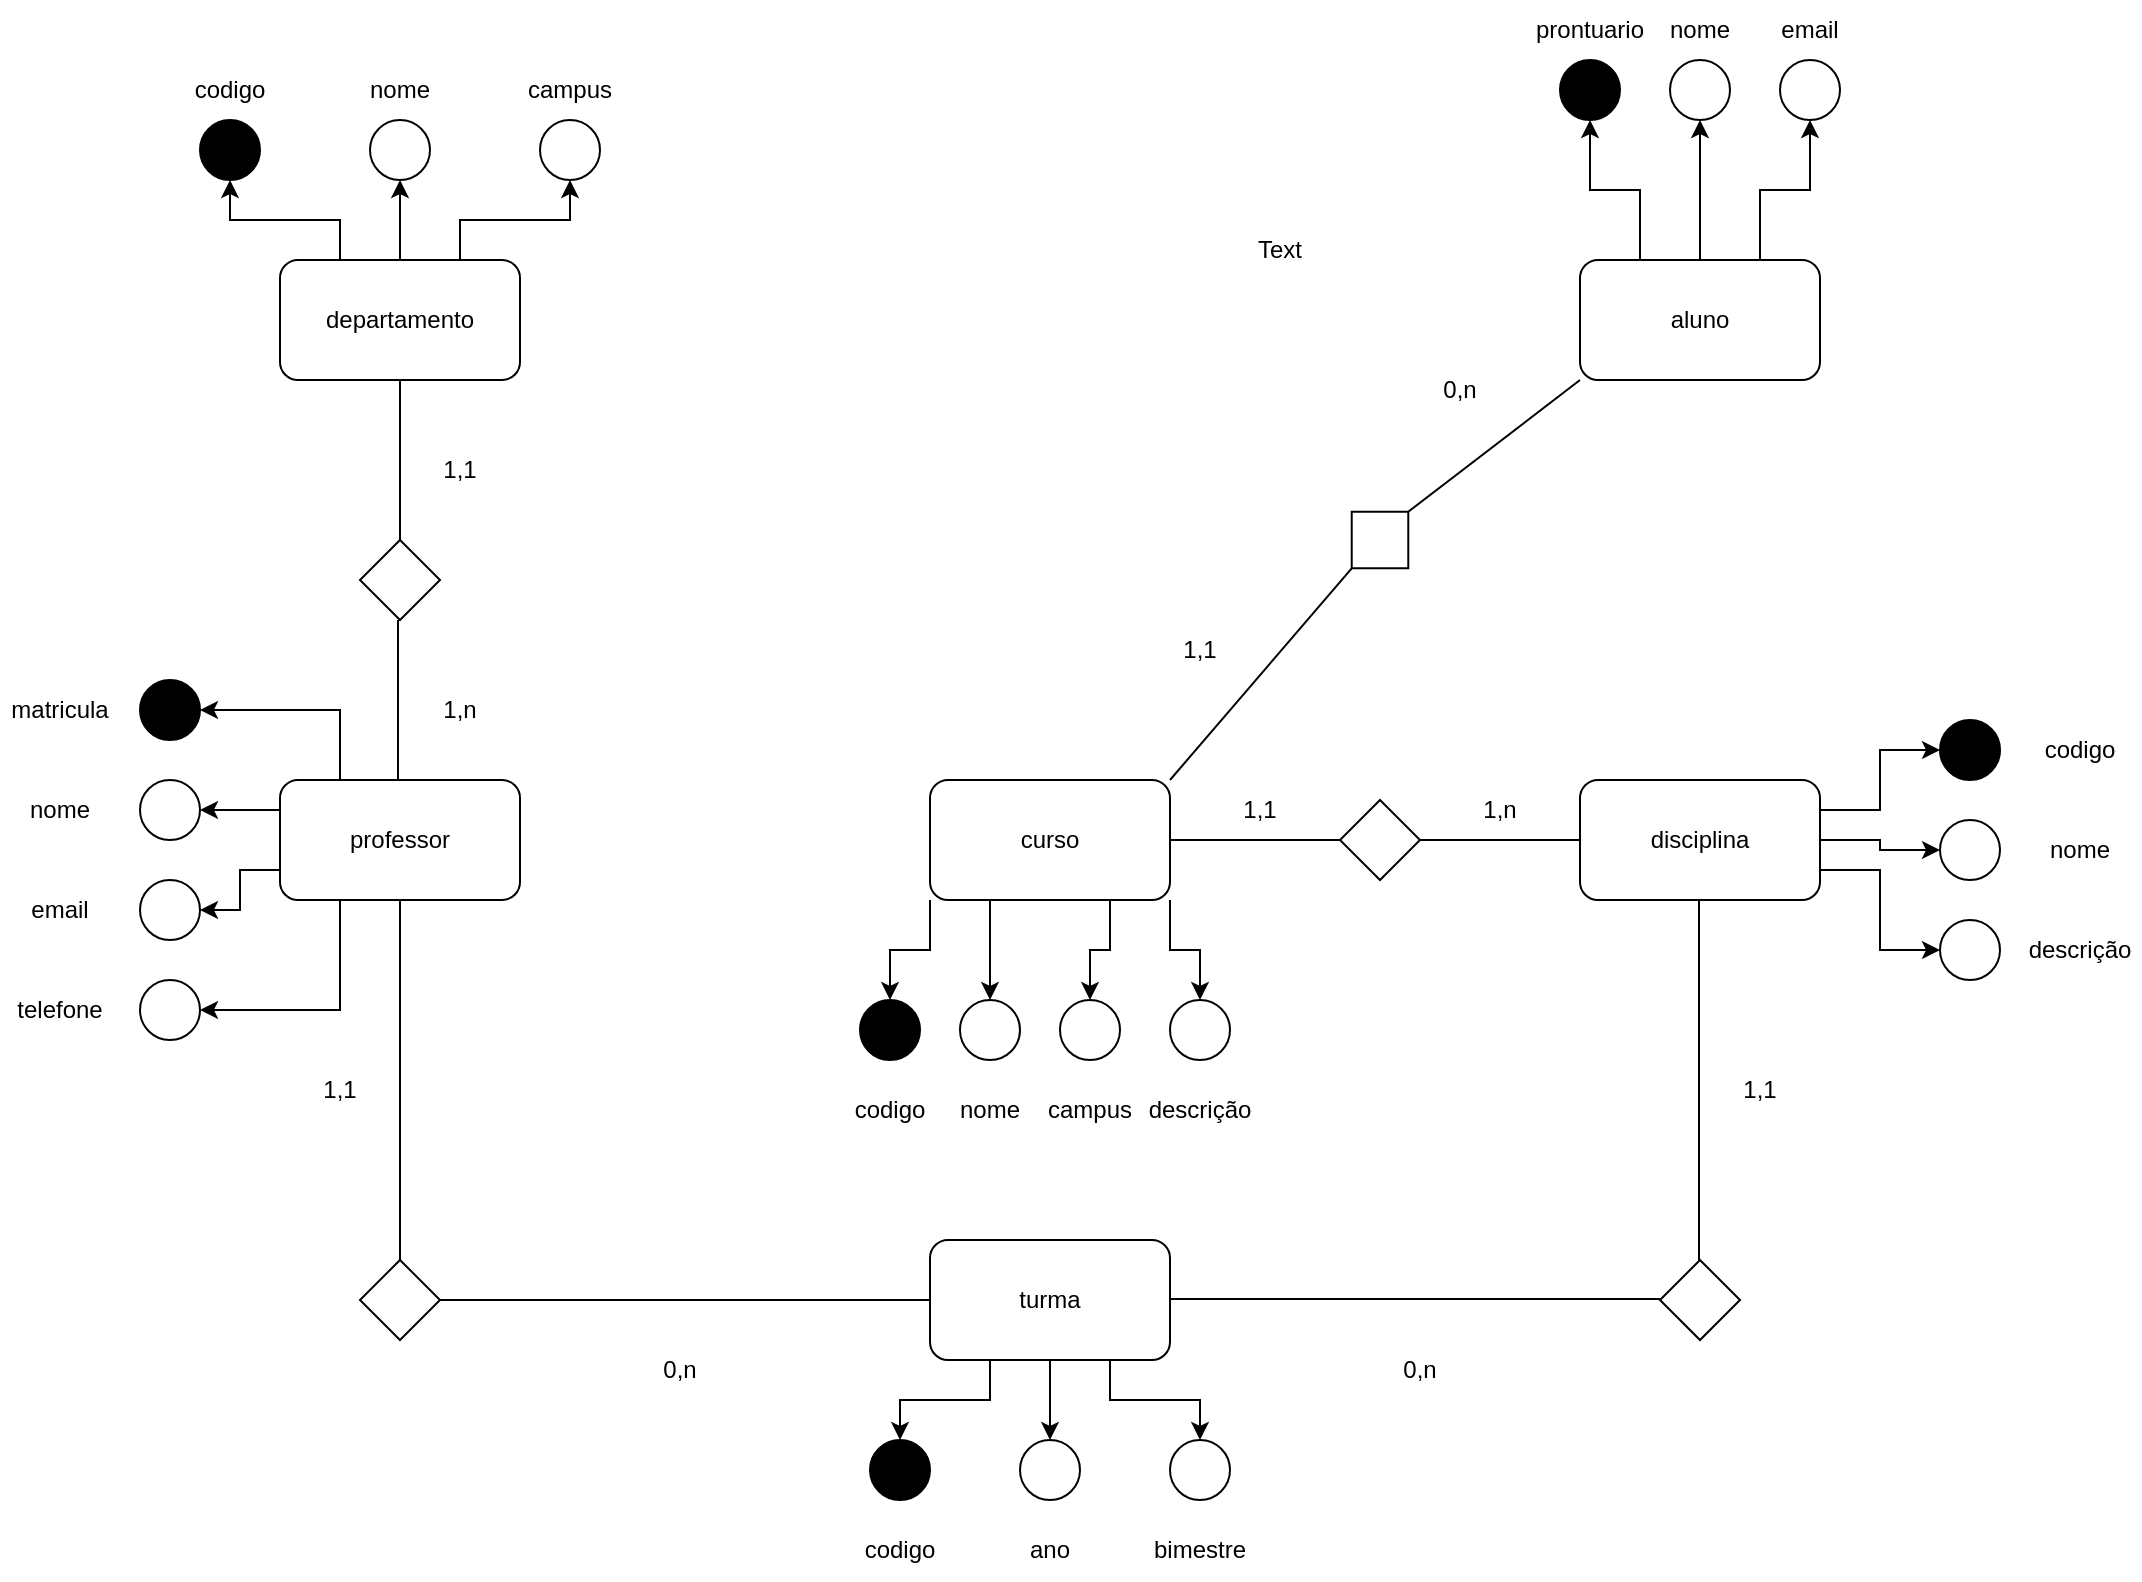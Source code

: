 <mxfile version="24.0.2" type="device">
  <diagram id="R2lEEEUBdFMjLlhIrx00" name="Page-1">
    <mxGraphModel dx="2023" dy="532" grid="1" gridSize="10" guides="1" tooltips="1" connect="1" arrows="1" fold="1" page="1" pageScale="1" pageWidth="850" pageHeight="1100" math="0" shadow="0" extFonts="Permanent Marker^https://fonts.googleapis.com/css?family=Permanent+Marker">
      <root>
        <mxCell id="0" />
        <mxCell id="1" parent="0" />
        <mxCell id="pkVJJhp12puCxXtHuwuo-55" style="edgeStyle=orthogonalEdgeStyle;rounded=0;orthogonalLoop=1;jettySize=auto;html=1;exitX=0.25;exitY=0;exitDx=0;exitDy=0;entryX=1;entryY=0.5;entryDx=0;entryDy=0;" edge="1" parent="1" source="pkVJJhp12puCxXtHuwuo-1" target="pkVJJhp12puCxXtHuwuo-46">
          <mxGeometry relative="1" as="geometry" />
        </mxCell>
        <mxCell id="pkVJJhp12puCxXtHuwuo-56" style="edgeStyle=orthogonalEdgeStyle;rounded=0;orthogonalLoop=1;jettySize=auto;html=1;exitX=0;exitY=0.25;exitDx=0;exitDy=0;entryX=1;entryY=0.5;entryDx=0;entryDy=0;" edge="1" parent="1" source="pkVJJhp12puCxXtHuwuo-1" target="pkVJJhp12puCxXtHuwuo-47">
          <mxGeometry relative="1" as="geometry" />
        </mxCell>
        <mxCell id="pkVJJhp12puCxXtHuwuo-57" style="edgeStyle=orthogonalEdgeStyle;rounded=0;orthogonalLoop=1;jettySize=auto;html=1;exitX=0;exitY=0.75;exitDx=0;exitDy=0;entryX=1;entryY=0.5;entryDx=0;entryDy=0;" edge="1" parent="1" source="pkVJJhp12puCxXtHuwuo-1" target="pkVJJhp12puCxXtHuwuo-48">
          <mxGeometry relative="1" as="geometry" />
        </mxCell>
        <mxCell id="pkVJJhp12puCxXtHuwuo-58" style="edgeStyle=orthogonalEdgeStyle;rounded=0;orthogonalLoop=1;jettySize=auto;html=1;exitX=0.25;exitY=1;exitDx=0;exitDy=0;entryX=1;entryY=0.5;entryDx=0;entryDy=0;" edge="1" parent="1" source="pkVJJhp12puCxXtHuwuo-1" target="pkVJJhp12puCxXtHuwuo-49">
          <mxGeometry relative="1" as="geometry" />
        </mxCell>
        <mxCell id="pkVJJhp12puCxXtHuwuo-1" value="&lt;div&gt;professor&lt;/div&gt;" style="rounded=1;whiteSpace=wrap;html=1;" vertex="1" parent="1">
          <mxGeometry x="40" y="520" width="120" height="60" as="geometry" />
        </mxCell>
        <mxCell id="pkVJJhp12puCxXtHuwuo-86" style="edgeStyle=orthogonalEdgeStyle;rounded=0;orthogonalLoop=1;jettySize=auto;html=1;exitX=0.25;exitY=1;exitDx=0;exitDy=0;entryX=0.5;entryY=0;entryDx=0;entryDy=0;" edge="1" parent="1" source="pkVJJhp12puCxXtHuwuo-2" target="pkVJJhp12puCxXtHuwuo-79">
          <mxGeometry relative="1" as="geometry" />
        </mxCell>
        <mxCell id="pkVJJhp12puCxXtHuwuo-87" style="edgeStyle=orthogonalEdgeStyle;rounded=0;orthogonalLoop=1;jettySize=auto;html=1;exitX=0.5;exitY=1;exitDx=0;exitDy=0;entryX=0.5;entryY=0;entryDx=0;entryDy=0;" edge="1" parent="1" source="pkVJJhp12puCxXtHuwuo-2" target="pkVJJhp12puCxXtHuwuo-81">
          <mxGeometry relative="1" as="geometry" />
        </mxCell>
        <mxCell id="pkVJJhp12puCxXtHuwuo-88" style="edgeStyle=orthogonalEdgeStyle;rounded=0;orthogonalLoop=1;jettySize=auto;html=1;exitX=0.75;exitY=1;exitDx=0;exitDy=0;entryX=0.5;entryY=0;entryDx=0;entryDy=0;" edge="1" parent="1" source="pkVJJhp12puCxXtHuwuo-2" target="pkVJJhp12puCxXtHuwuo-82">
          <mxGeometry relative="1" as="geometry" />
        </mxCell>
        <mxCell id="pkVJJhp12puCxXtHuwuo-2" value="&lt;div&gt;turma&lt;/div&gt;" style="rounded=1;whiteSpace=wrap;html=1;" vertex="1" parent="1">
          <mxGeometry x="365" y="750" width="120" height="60" as="geometry" />
        </mxCell>
        <mxCell id="pkVJJhp12puCxXtHuwuo-64" style="edgeStyle=orthogonalEdgeStyle;rounded=0;orthogonalLoop=1;jettySize=auto;html=1;exitX=1;exitY=0.25;exitDx=0;exitDy=0;entryX=0;entryY=0.5;entryDx=0;entryDy=0;" edge="1" parent="1" source="pkVJJhp12puCxXtHuwuo-3" target="pkVJJhp12puCxXtHuwuo-59">
          <mxGeometry relative="1" as="geometry" />
        </mxCell>
        <mxCell id="pkVJJhp12puCxXtHuwuo-65" style="edgeStyle=orthogonalEdgeStyle;rounded=0;orthogonalLoop=1;jettySize=auto;html=1;exitX=1;exitY=0.5;exitDx=0;exitDy=0;entryX=0;entryY=0.5;entryDx=0;entryDy=0;" edge="1" parent="1" source="pkVJJhp12puCxXtHuwuo-3" target="pkVJJhp12puCxXtHuwuo-61">
          <mxGeometry relative="1" as="geometry" />
        </mxCell>
        <mxCell id="pkVJJhp12puCxXtHuwuo-66" style="edgeStyle=orthogonalEdgeStyle;rounded=0;orthogonalLoop=1;jettySize=auto;html=1;exitX=1;exitY=0.75;exitDx=0;exitDy=0;entryX=0;entryY=0.5;entryDx=0;entryDy=0;" edge="1" parent="1" source="pkVJJhp12puCxXtHuwuo-3" target="pkVJJhp12puCxXtHuwuo-62">
          <mxGeometry relative="1" as="geometry" />
        </mxCell>
        <mxCell id="pkVJJhp12puCxXtHuwuo-3" value="disciplina" style="rounded=1;whiteSpace=wrap;html=1;" vertex="1" parent="1">
          <mxGeometry x="690" y="520" width="120" height="60" as="geometry" />
        </mxCell>
        <mxCell id="pkVJJhp12puCxXtHuwuo-97" style="edgeStyle=orthogonalEdgeStyle;rounded=0;orthogonalLoop=1;jettySize=auto;html=1;exitX=0;exitY=1;exitDx=0;exitDy=0;entryX=0.5;entryY=0;entryDx=0;entryDy=0;" edge="1" parent="1" source="pkVJJhp12puCxXtHuwuo-4" target="pkVJJhp12puCxXtHuwuo-89">
          <mxGeometry relative="1" as="geometry" />
        </mxCell>
        <mxCell id="pkVJJhp12puCxXtHuwuo-98" style="edgeStyle=orthogonalEdgeStyle;rounded=0;orthogonalLoop=1;jettySize=auto;html=1;exitX=1;exitY=1;exitDx=0;exitDy=0;" edge="1" parent="1" source="pkVJJhp12puCxXtHuwuo-4" target="pkVJJhp12puCxXtHuwuo-92">
          <mxGeometry relative="1" as="geometry" />
        </mxCell>
        <mxCell id="pkVJJhp12puCxXtHuwuo-99" style="edgeStyle=orthogonalEdgeStyle;rounded=0;orthogonalLoop=1;jettySize=auto;html=1;exitX=0.75;exitY=1;exitDx=0;exitDy=0;entryX=0.5;entryY=0;entryDx=0;entryDy=0;" edge="1" parent="1" source="pkVJJhp12puCxXtHuwuo-4" target="pkVJJhp12puCxXtHuwuo-91">
          <mxGeometry relative="1" as="geometry" />
        </mxCell>
        <mxCell id="pkVJJhp12puCxXtHuwuo-100" style="edgeStyle=orthogonalEdgeStyle;rounded=0;orthogonalLoop=1;jettySize=auto;html=1;exitX=0.25;exitY=1;exitDx=0;exitDy=0;entryX=0.5;entryY=0;entryDx=0;entryDy=0;" edge="1" parent="1" source="pkVJJhp12puCxXtHuwuo-4" target="pkVJJhp12puCxXtHuwuo-90">
          <mxGeometry relative="1" as="geometry" />
        </mxCell>
        <mxCell id="pkVJJhp12puCxXtHuwuo-4" value="&lt;div&gt;curso&lt;/div&gt;" style="rounded=1;whiteSpace=wrap;html=1;" vertex="1" parent="1">
          <mxGeometry x="365" y="520" width="120" height="60" as="geometry" />
        </mxCell>
        <mxCell id="pkVJJhp12puCxXtHuwuo-76" style="edgeStyle=orthogonalEdgeStyle;rounded=0;orthogonalLoop=1;jettySize=auto;html=1;exitX=0.25;exitY=0;exitDx=0;exitDy=0;entryX=0.5;entryY=1;entryDx=0;entryDy=0;" edge="1" parent="1" source="pkVJJhp12puCxXtHuwuo-5" target="pkVJJhp12puCxXtHuwuo-70">
          <mxGeometry relative="1" as="geometry" />
        </mxCell>
        <mxCell id="pkVJJhp12puCxXtHuwuo-77" style="edgeStyle=orthogonalEdgeStyle;rounded=0;orthogonalLoop=1;jettySize=auto;html=1;exitX=0.5;exitY=0;exitDx=0;exitDy=0;entryX=0.5;entryY=1;entryDx=0;entryDy=0;" edge="1" parent="1" source="pkVJJhp12puCxXtHuwuo-5" target="pkVJJhp12puCxXtHuwuo-71">
          <mxGeometry relative="1" as="geometry" />
        </mxCell>
        <mxCell id="pkVJJhp12puCxXtHuwuo-78" style="edgeStyle=orthogonalEdgeStyle;rounded=0;orthogonalLoop=1;jettySize=auto;html=1;exitX=0.75;exitY=0;exitDx=0;exitDy=0;entryX=0.5;entryY=1;entryDx=0;entryDy=0;" edge="1" parent="1" source="pkVJJhp12puCxXtHuwuo-5" target="pkVJJhp12puCxXtHuwuo-72">
          <mxGeometry relative="1" as="geometry" />
        </mxCell>
        <mxCell id="pkVJJhp12puCxXtHuwuo-5" value="&lt;div&gt;departamento&lt;/div&gt;" style="rounded=1;whiteSpace=wrap;html=1;" vertex="1" parent="1">
          <mxGeometry x="40" y="260" width="120" height="60" as="geometry" />
        </mxCell>
        <mxCell id="pkVJJhp12puCxXtHuwuo-7" value="" style="rhombus;whiteSpace=wrap;html=1;" vertex="1" parent="1">
          <mxGeometry x="80" y="760" width="40" height="40" as="geometry" />
        </mxCell>
        <mxCell id="pkVJJhp12puCxXtHuwuo-8" value="" style="endArrow=none;html=1;rounded=0;entryX=0.5;entryY=1;entryDx=0;entryDy=0;exitX=0.5;exitY=0;exitDx=0;exitDy=0;" edge="1" parent="1" source="pkVJJhp12puCxXtHuwuo-7" target="pkVJJhp12puCxXtHuwuo-1">
          <mxGeometry width="50" height="50" relative="1" as="geometry">
            <mxPoint x="400" y="700" as="sourcePoint" />
            <mxPoint x="450" y="650" as="targetPoint" />
          </mxGeometry>
        </mxCell>
        <mxCell id="pkVJJhp12puCxXtHuwuo-9" value="" style="endArrow=none;html=1;rounded=0;exitX=1;exitY=0.5;exitDx=0;exitDy=0;entryX=0;entryY=0.5;entryDx=0;entryDy=0;" edge="1" parent="1" source="pkVJJhp12puCxXtHuwuo-7" target="pkVJJhp12puCxXtHuwuo-2">
          <mxGeometry width="50" height="50" relative="1" as="geometry">
            <mxPoint x="400" y="700" as="sourcePoint" />
            <mxPoint x="450" y="650" as="targetPoint" />
          </mxGeometry>
        </mxCell>
        <mxCell id="pkVJJhp12puCxXtHuwuo-12" value="1,1" style="text;html=1;align=center;verticalAlign=middle;whiteSpace=wrap;rounded=0;" vertex="1" parent="1">
          <mxGeometry x="40" y="660" width="60" height="30" as="geometry" />
        </mxCell>
        <mxCell id="pkVJJhp12puCxXtHuwuo-13" value="0,n" style="text;html=1;align=center;verticalAlign=middle;whiteSpace=wrap;rounded=0;" vertex="1" parent="1">
          <mxGeometry x="210" y="800" width="60" height="30" as="geometry" />
        </mxCell>
        <mxCell id="pkVJJhp12puCxXtHuwuo-14" value="" style="rhombus;whiteSpace=wrap;html=1;" vertex="1" parent="1">
          <mxGeometry x="730" y="760" width="40" height="40" as="geometry" />
        </mxCell>
        <mxCell id="pkVJJhp12puCxXtHuwuo-15" value="" style="endArrow=none;html=1;rounded=0;exitX=1;exitY=0.5;exitDx=0;exitDy=0;entryX=0;entryY=0.5;entryDx=0;entryDy=0;" edge="1" parent="1">
          <mxGeometry width="50" height="50" relative="1" as="geometry">
            <mxPoint x="485" y="779.5" as="sourcePoint" />
            <mxPoint x="730" y="779.5" as="targetPoint" />
          </mxGeometry>
        </mxCell>
        <mxCell id="pkVJJhp12puCxXtHuwuo-16" value="" style="endArrow=none;html=1;rounded=0;entryX=0.5;entryY=1;entryDx=0;entryDy=0;exitX=0.5;exitY=0;exitDx=0;exitDy=0;" edge="1" parent="1">
          <mxGeometry width="50" height="50" relative="1" as="geometry">
            <mxPoint x="749.5" y="760" as="sourcePoint" />
            <mxPoint x="749.5" y="580" as="targetPoint" />
          </mxGeometry>
        </mxCell>
        <mxCell id="pkVJJhp12puCxXtHuwuo-17" value="1,1" style="text;html=1;align=center;verticalAlign=middle;whiteSpace=wrap;rounded=0;" vertex="1" parent="1">
          <mxGeometry x="750" y="660" width="60" height="30" as="geometry" />
        </mxCell>
        <mxCell id="pkVJJhp12puCxXtHuwuo-18" value="0,n" style="text;html=1;align=center;verticalAlign=middle;whiteSpace=wrap;rounded=0;" vertex="1" parent="1">
          <mxGeometry x="580" y="800" width="60" height="30" as="geometry" />
        </mxCell>
        <mxCell id="pkVJJhp12puCxXtHuwuo-19" value="" style="rhombus;whiteSpace=wrap;html=1;" vertex="1" parent="1">
          <mxGeometry x="570" y="530" width="40" height="40" as="geometry" />
        </mxCell>
        <mxCell id="pkVJJhp12puCxXtHuwuo-20" value="" style="endArrow=none;html=1;rounded=0;entryX=0;entryY=0.5;entryDx=0;entryDy=0;exitX=1;exitY=0.5;exitDx=0;exitDy=0;" edge="1" parent="1" source="pkVJJhp12puCxXtHuwuo-4" target="pkVJJhp12puCxXtHuwuo-19">
          <mxGeometry width="50" height="50" relative="1" as="geometry">
            <mxPoint x="460" y="730" as="sourcePoint" />
            <mxPoint x="510" y="680" as="targetPoint" />
          </mxGeometry>
        </mxCell>
        <mxCell id="pkVJJhp12puCxXtHuwuo-21" value="" style="endArrow=none;html=1;rounded=0;entryX=0;entryY=0.5;entryDx=0;entryDy=0;exitX=1;exitY=0.5;exitDx=0;exitDy=0;" edge="1" parent="1" source="pkVJJhp12puCxXtHuwuo-19" target="pkVJJhp12puCxXtHuwuo-3">
          <mxGeometry width="50" height="50" relative="1" as="geometry">
            <mxPoint x="460" y="730" as="sourcePoint" />
            <mxPoint x="510" y="680" as="targetPoint" />
          </mxGeometry>
        </mxCell>
        <mxCell id="pkVJJhp12puCxXtHuwuo-22" value="1,1" style="text;html=1;align=center;verticalAlign=middle;whiteSpace=wrap;rounded=0;" vertex="1" parent="1">
          <mxGeometry x="500" y="520" width="60" height="30" as="geometry" />
        </mxCell>
        <mxCell id="pkVJJhp12puCxXtHuwuo-23" value="1,n" style="text;html=1;align=center;verticalAlign=middle;whiteSpace=wrap;rounded=0;" vertex="1" parent="1">
          <mxGeometry x="620" y="520" width="60" height="30" as="geometry" />
        </mxCell>
        <mxCell id="pkVJJhp12puCxXtHuwuo-37" value="" style="edgeStyle=orthogonalEdgeStyle;rounded=0;orthogonalLoop=1;jettySize=auto;html=1;" edge="1" parent="1" source="pkVJJhp12puCxXtHuwuo-24" target="pkVJJhp12puCxXtHuwuo-36">
          <mxGeometry relative="1" as="geometry" />
        </mxCell>
        <mxCell id="pkVJJhp12puCxXtHuwuo-40" style="edgeStyle=orthogonalEdgeStyle;rounded=0;orthogonalLoop=1;jettySize=auto;html=1;exitX=0.25;exitY=0;exitDx=0;exitDy=0;entryX=0.5;entryY=1;entryDx=0;entryDy=0;" edge="1" parent="1" source="pkVJJhp12puCxXtHuwuo-24" target="pkVJJhp12puCxXtHuwuo-38">
          <mxGeometry relative="1" as="geometry" />
        </mxCell>
        <mxCell id="pkVJJhp12puCxXtHuwuo-41" style="edgeStyle=orthogonalEdgeStyle;rounded=0;orthogonalLoop=1;jettySize=auto;html=1;exitX=0.75;exitY=0;exitDx=0;exitDy=0;entryX=0.5;entryY=1;entryDx=0;entryDy=0;" edge="1" parent="1" source="pkVJJhp12puCxXtHuwuo-24" target="pkVJJhp12puCxXtHuwuo-39">
          <mxGeometry relative="1" as="geometry" />
        </mxCell>
        <mxCell id="pkVJJhp12puCxXtHuwuo-24" value="&lt;div&gt;aluno&lt;/div&gt;" style="rounded=1;whiteSpace=wrap;html=1;" vertex="1" parent="1">
          <mxGeometry x="690" y="260" width="120" height="60" as="geometry" />
        </mxCell>
        <mxCell id="pkVJJhp12puCxXtHuwuo-26" value="" style="rhombus;whiteSpace=wrap;html=1;rotation=-45;" vertex="1" parent="1">
          <mxGeometry x="570" y="380" width="40" height="40" as="geometry" />
        </mxCell>
        <mxCell id="pkVJJhp12puCxXtHuwuo-27" value="" style="endArrow=none;html=1;rounded=0;entryX=0;entryY=0.5;entryDx=0;entryDy=0;exitX=1;exitY=0;exitDx=0;exitDy=0;" edge="1" parent="1" source="pkVJJhp12puCxXtHuwuo-4" target="pkVJJhp12puCxXtHuwuo-26">
          <mxGeometry width="50" height="50" relative="1" as="geometry">
            <mxPoint x="390" y="490" as="sourcePoint" />
            <mxPoint x="440" y="440" as="targetPoint" />
          </mxGeometry>
        </mxCell>
        <mxCell id="pkVJJhp12puCxXtHuwuo-28" value="" style="endArrow=none;html=1;rounded=0;entryX=0;entryY=1;entryDx=0;entryDy=0;exitX=1;exitY=0.5;exitDx=0;exitDy=0;" edge="1" parent="1" source="pkVJJhp12puCxXtHuwuo-26" target="pkVJJhp12puCxXtHuwuo-24">
          <mxGeometry width="50" height="50" relative="1" as="geometry">
            <mxPoint x="390" y="490" as="sourcePoint" />
            <mxPoint x="440" y="440" as="targetPoint" />
          </mxGeometry>
        </mxCell>
        <mxCell id="pkVJJhp12puCxXtHuwuo-29" value="1,1" style="text;html=1;align=center;verticalAlign=middle;whiteSpace=wrap;rounded=0;" vertex="1" parent="1">
          <mxGeometry x="470" y="440" width="60" height="30" as="geometry" />
        </mxCell>
        <mxCell id="pkVJJhp12puCxXtHuwuo-30" value="0,n" style="text;html=1;align=center;verticalAlign=middle;whiteSpace=wrap;rounded=0;" vertex="1" parent="1">
          <mxGeometry x="600" y="310" width="60" height="30" as="geometry" />
        </mxCell>
        <mxCell id="pkVJJhp12puCxXtHuwuo-31" value="" style="rhombus;whiteSpace=wrap;html=1;" vertex="1" parent="1">
          <mxGeometry x="80" y="400" width="40" height="40" as="geometry" />
        </mxCell>
        <mxCell id="pkVJJhp12puCxXtHuwuo-32" value="" style="endArrow=none;html=1;rounded=0;entryX=0.5;entryY=1;entryDx=0;entryDy=0;exitX=0.5;exitY=0;exitDx=0;exitDy=0;" edge="1" parent="1" source="pkVJJhp12puCxXtHuwuo-31" target="pkVJJhp12puCxXtHuwuo-5">
          <mxGeometry width="50" height="50" relative="1" as="geometry">
            <mxPoint x="390" y="520" as="sourcePoint" />
            <mxPoint x="440" y="470" as="targetPoint" />
          </mxGeometry>
        </mxCell>
        <mxCell id="pkVJJhp12puCxXtHuwuo-33" value="" style="endArrow=none;html=1;rounded=0;entryX=0.5;entryY=1;entryDx=0;entryDy=0;exitX=0.5;exitY=0;exitDx=0;exitDy=0;" edge="1" parent="1">
          <mxGeometry width="50" height="50" relative="1" as="geometry">
            <mxPoint x="99" y="520" as="sourcePoint" />
            <mxPoint x="99" y="440" as="targetPoint" />
          </mxGeometry>
        </mxCell>
        <mxCell id="pkVJJhp12puCxXtHuwuo-34" value="1,1" style="text;html=1;align=center;verticalAlign=middle;whiteSpace=wrap;rounded=0;" vertex="1" parent="1">
          <mxGeometry x="100" y="350" width="60" height="30" as="geometry" />
        </mxCell>
        <mxCell id="pkVJJhp12puCxXtHuwuo-35" value="1,n" style="text;html=1;align=center;verticalAlign=middle;whiteSpace=wrap;rounded=0;" vertex="1" parent="1">
          <mxGeometry x="100" y="470" width="60" height="30" as="geometry" />
        </mxCell>
        <mxCell id="pkVJJhp12puCxXtHuwuo-36" value="" style="ellipse;whiteSpace=wrap;html=1;rounded=1;" vertex="1" parent="1">
          <mxGeometry x="735" y="160" width="30" height="30" as="geometry" />
        </mxCell>
        <mxCell id="pkVJJhp12puCxXtHuwuo-38" value="&lt;div&gt;&lt;br&gt;&lt;/div&gt;" style="ellipse;whiteSpace=wrap;html=1;rounded=1;fillColor=#000000;" vertex="1" parent="1">
          <mxGeometry x="680" y="160" width="30" height="30" as="geometry" />
        </mxCell>
        <mxCell id="pkVJJhp12puCxXtHuwuo-39" value="" style="ellipse;whiteSpace=wrap;html=1;rounded=1;" vertex="1" parent="1">
          <mxGeometry x="790" y="160" width="30" height="30" as="geometry" />
        </mxCell>
        <mxCell id="pkVJJhp12puCxXtHuwuo-42" value="prontuario" style="text;html=1;align=center;verticalAlign=middle;whiteSpace=wrap;rounded=0;" vertex="1" parent="1">
          <mxGeometry x="665" y="130" width="60" height="30" as="geometry" />
        </mxCell>
        <mxCell id="pkVJJhp12puCxXtHuwuo-43" value="Text" style="text;html=1;align=center;verticalAlign=middle;whiteSpace=wrap;rounded=0;" vertex="1" parent="1">
          <mxGeometry x="510" y="240" width="60" height="30" as="geometry" />
        </mxCell>
        <mxCell id="pkVJJhp12puCxXtHuwuo-44" value="email" style="text;html=1;align=center;verticalAlign=middle;whiteSpace=wrap;rounded=0;" vertex="1" parent="1">
          <mxGeometry x="775" y="130" width="60" height="30" as="geometry" />
        </mxCell>
        <mxCell id="pkVJJhp12puCxXtHuwuo-45" value="nome" style="text;html=1;align=center;verticalAlign=middle;whiteSpace=wrap;rounded=0;" vertex="1" parent="1">
          <mxGeometry x="720" y="130" width="60" height="30" as="geometry" />
        </mxCell>
        <mxCell id="pkVJJhp12puCxXtHuwuo-46" value="" style="ellipse;whiteSpace=wrap;html=1;rounded=1;fillColor=#000000;" vertex="1" parent="1">
          <mxGeometry x="-30" y="470" width="30" height="30" as="geometry" />
        </mxCell>
        <mxCell id="pkVJJhp12puCxXtHuwuo-47" value="" style="ellipse;whiteSpace=wrap;html=1;rounded=1;" vertex="1" parent="1">
          <mxGeometry x="-30" y="520" width="30" height="30" as="geometry" />
        </mxCell>
        <mxCell id="pkVJJhp12puCxXtHuwuo-48" value="" style="ellipse;whiteSpace=wrap;html=1;rounded=1;" vertex="1" parent="1">
          <mxGeometry x="-30" y="570" width="30" height="30" as="geometry" />
        </mxCell>
        <mxCell id="pkVJJhp12puCxXtHuwuo-49" value="" style="ellipse;whiteSpace=wrap;html=1;rounded=1;" vertex="1" parent="1">
          <mxGeometry x="-30" y="620" width="30" height="30" as="geometry" />
        </mxCell>
        <mxCell id="pkVJJhp12puCxXtHuwuo-51" value="matricula" style="text;html=1;align=center;verticalAlign=middle;whiteSpace=wrap;rounded=0;" vertex="1" parent="1">
          <mxGeometry x="-100" y="470" width="60" height="30" as="geometry" />
        </mxCell>
        <mxCell id="pkVJJhp12puCxXtHuwuo-52" value="nome" style="text;html=1;align=center;verticalAlign=middle;whiteSpace=wrap;rounded=0;" vertex="1" parent="1">
          <mxGeometry x="-100" y="520" width="60" height="30" as="geometry" />
        </mxCell>
        <mxCell id="pkVJJhp12puCxXtHuwuo-53" value="email" style="text;html=1;align=center;verticalAlign=middle;whiteSpace=wrap;rounded=0;" vertex="1" parent="1">
          <mxGeometry x="-100" y="570" width="60" height="30" as="geometry" />
        </mxCell>
        <mxCell id="pkVJJhp12puCxXtHuwuo-54" value="telefone" style="text;html=1;align=center;verticalAlign=middle;whiteSpace=wrap;rounded=0;" vertex="1" parent="1">
          <mxGeometry x="-100" y="620" width="60" height="30" as="geometry" />
        </mxCell>
        <mxCell id="pkVJJhp12puCxXtHuwuo-59" value="" style="ellipse;whiteSpace=wrap;html=1;rounded=1;fillColor=#000000;" vertex="1" parent="1">
          <mxGeometry x="870" y="490" width="30" height="30" as="geometry" />
        </mxCell>
        <mxCell id="pkVJJhp12puCxXtHuwuo-61" value="" style="ellipse;whiteSpace=wrap;html=1;rounded=1;" vertex="1" parent="1">
          <mxGeometry x="870" y="540" width="30" height="30" as="geometry" />
        </mxCell>
        <mxCell id="pkVJJhp12puCxXtHuwuo-62" value="" style="ellipse;whiteSpace=wrap;html=1;rounded=1;" vertex="1" parent="1">
          <mxGeometry x="870" y="590" width="30" height="30" as="geometry" />
        </mxCell>
        <mxCell id="pkVJJhp12puCxXtHuwuo-67" value="codigo" style="text;html=1;align=center;verticalAlign=middle;whiteSpace=wrap;rounded=0;" vertex="1" parent="1">
          <mxGeometry x="910" y="490" width="60" height="30" as="geometry" />
        </mxCell>
        <mxCell id="pkVJJhp12puCxXtHuwuo-68" value="nome" style="text;html=1;align=center;verticalAlign=middle;whiteSpace=wrap;rounded=0;" vertex="1" parent="1">
          <mxGeometry x="910" y="540" width="60" height="30" as="geometry" />
        </mxCell>
        <mxCell id="pkVJJhp12puCxXtHuwuo-69" value="descrição" style="text;html=1;align=center;verticalAlign=middle;whiteSpace=wrap;rounded=0;" vertex="1" parent="1">
          <mxGeometry x="910" y="590" width="60" height="30" as="geometry" />
        </mxCell>
        <mxCell id="pkVJJhp12puCxXtHuwuo-70" value="" style="ellipse;whiteSpace=wrap;html=1;rounded=1;fillColor=#000000;" vertex="1" parent="1">
          <mxGeometry y="190" width="30" height="30" as="geometry" />
        </mxCell>
        <mxCell id="pkVJJhp12puCxXtHuwuo-71" value="" style="ellipse;whiteSpace=wrap;html=1;rounded=1;" vertex="1" parent="1">
          <mxGeometry x="85" y="190" width="30" height="30" as="geometry" />
        </mxCell>
        <mxCell id="pkVJJhp12puCxXtHuwuo-72" value="" style="ellipse;whiteSpace=wrap;html=1;rounded=1;" vertex="1" parent="1">
          <mxGeometry x="170" y="190" width="30" height="30" as="geometry" />
        </mxCell>
        <mxCell id="pkVJJhp12puCxXtHuwuo-73" value="codigo" style="text;html=1;align=center;verticalAlign=middle;whiteSpace=wrap;rounded=0;" vertex="1" parent="1">
          <mxGeometry x="-15" y="160" width="60" height="30" as="geometry" />
        </mxCell>
        <mxCell id="pkVJJhp12puCxXtHuwuo-74" value="nome" style="text;html=1;align=center;verticalAlign=middle;whiteSpace=wrap;rounded=0;" vertex="1" parent="1">
          <mxGeometry x="70" y="160" width="60" height="30" as="geometry" />
        </mxCell>
        <mxCell id="pkVJJhp12puCxXtHuwuo-75" value="campus" style="text;html=1;align=center;verticalAlign=middle;whiteSpace=wrap;rounded=0;" vertex="1" parent="1">
          <mxGeometry x="155" y="160" width="60" height="30" as="geometry" />
        </mxCell>
        <mxCell id="pkVJJhp12puCxXtHuwuo-79" value="" style="ellipse;whiteSpace=wrap;html=1;rounded=1;fillColor=#000000;" vertex="1" parent="1">
          <mxGeometry x="335" y="850" width="30" height="30" as="geometry" />
        </mxCell>
        <mxCell id="pkVJJhp12puCxXtHuwuo-81" value="" style="ellipse;whiteSpace=wrap;html=1;rounded=1;" vertex="1" parent="1">
          <mxGeometry x="410" y="850" width="30" height="30" as="geometry" />
        </mxCell>
        <mxCell id="pkVJJhp12puCxXtHuwuo-82" value="" style="ellipse;whiteSpace=wrap;html=1;rounded=1;" vertex="1" parent="1">
          <mxGeometry x="485" y="850" width="30" height="30" as="geometry" />
        </mxCell>
        <mxCell id="pkVJJhp12puCxXtHuwuo-83" value="codigo" style="text;html=1;align=center;verticalAlign=middle;whiteSpace=wrap;rounded=0;" vertex="1" parent="1">
          <mxGeometry x="320" y="890" width="60" height="30" as="geometry" />
        </mxCell>
        <mxCell id="pkVJJhp12puCxXtHuwuo-84" value="ano" style="text;html=1;align=center;verticalAlign=middle;whiteSpace=wrap;rounded=0;" vertex="1" parent="1">
          <mxGeometry x="395" y="890" width="60" height="30" as="geometry" />
        </mxCell>
        <mxCell id="pkVJJhp12puCxXtHuwuo-85" value="bimestre" style="text;html=1;align=center;verticalAlign=middle;whiteSpace=wrap;rounded=0;" vertex="1" parent="1">
          <mxGeometry x="470" y="890" width="60" height="30" as="geometry" />
        </mxCell>
        <mxCell id="pkVJJhp12puCxXtHuwuo-89" value="" style="ellipse;whiteSpace=wrap;html=1;rounded=1;fillColor=#000000;" vertex="1" parent="1">
          <mxGeometry x="330" y="630" width="30" height="30" as="geometry" />
        </mxCell>
        <mxCell id="pkVJJhp12puCxXtHuwuo-90" value="" style="ellipse;whiteSpace=wrap;html=1;rounded=1;" vertex="1" parent="1">
          <mxGeometry x="380" y="630" width="30" height="30" as="geometry" />
        </mxCell>
        <mxCell id="pkVJJhp12puCxXtHuwuo-91" value="" style="ellipse;whiteSpace=wrap;html=1;rounded=1;" vertex="1" parent="1">
          <mxGeometry x="430" y="630" width="30" height="30" as="geometry" />
        </mxCell>
        <mxCell id="pkVJJhp12puCxXtHuwuo-92" value="" style="ellipse;whiteSpace=wrap;html=1;rounded=1;" vertex="1" parent="1">
          <mxGeometry x="485" y="630" width="30" height="30" as="geometry" />
        </mxCell>
        <mxCell id="pkVJJhp12puCxXtHuwuo-93" value="codigo" style="text;html=1;align=center;verticalAlign=middle;whiteSpace=wrap;rounded=0;" vertex="1" parent="1">
          <mxGeometry x="315" y="670" width="60" height="30" as="geometry" />
        </mxCell>
        <mxCell id="pkVJJhp12puCxXtHuwuo-94" value="nome" style="text;html=1;align=center;verticalAlign=middle;whiteSpace=wrap;rounded=0;" vertex="1" parent="1">
          <mxGeometry x="365" y="670" width="60" height="30" as="geometry" />
        </mxCell>
        <mxCell id="pkVJJhp12puCxXtHuwuo-95" value="campus" style="text;html=1;align=center;verticalAlign=middle;whiteSpace=wrap;rounded=0;" vertex="1" parent="1">
          <mxGeometry x="415" y="670" width="60" height="30" as="geometry" />
        </mxCell>
        <mxCell id="pkVJJhp12puCxXtHuwuo-96" value="descrição" style="text;html=1;align=center;verticalAlign=middle;whiteSpace=wrap;rounded=0;" vertex="1" parent="1">
          <mxGeometry x="470" y="670" width="60" height="30" as="geometry" />
        </mxCell>
      </root>
    </mxGraphModel>
  </diagram>
</mxfile>
